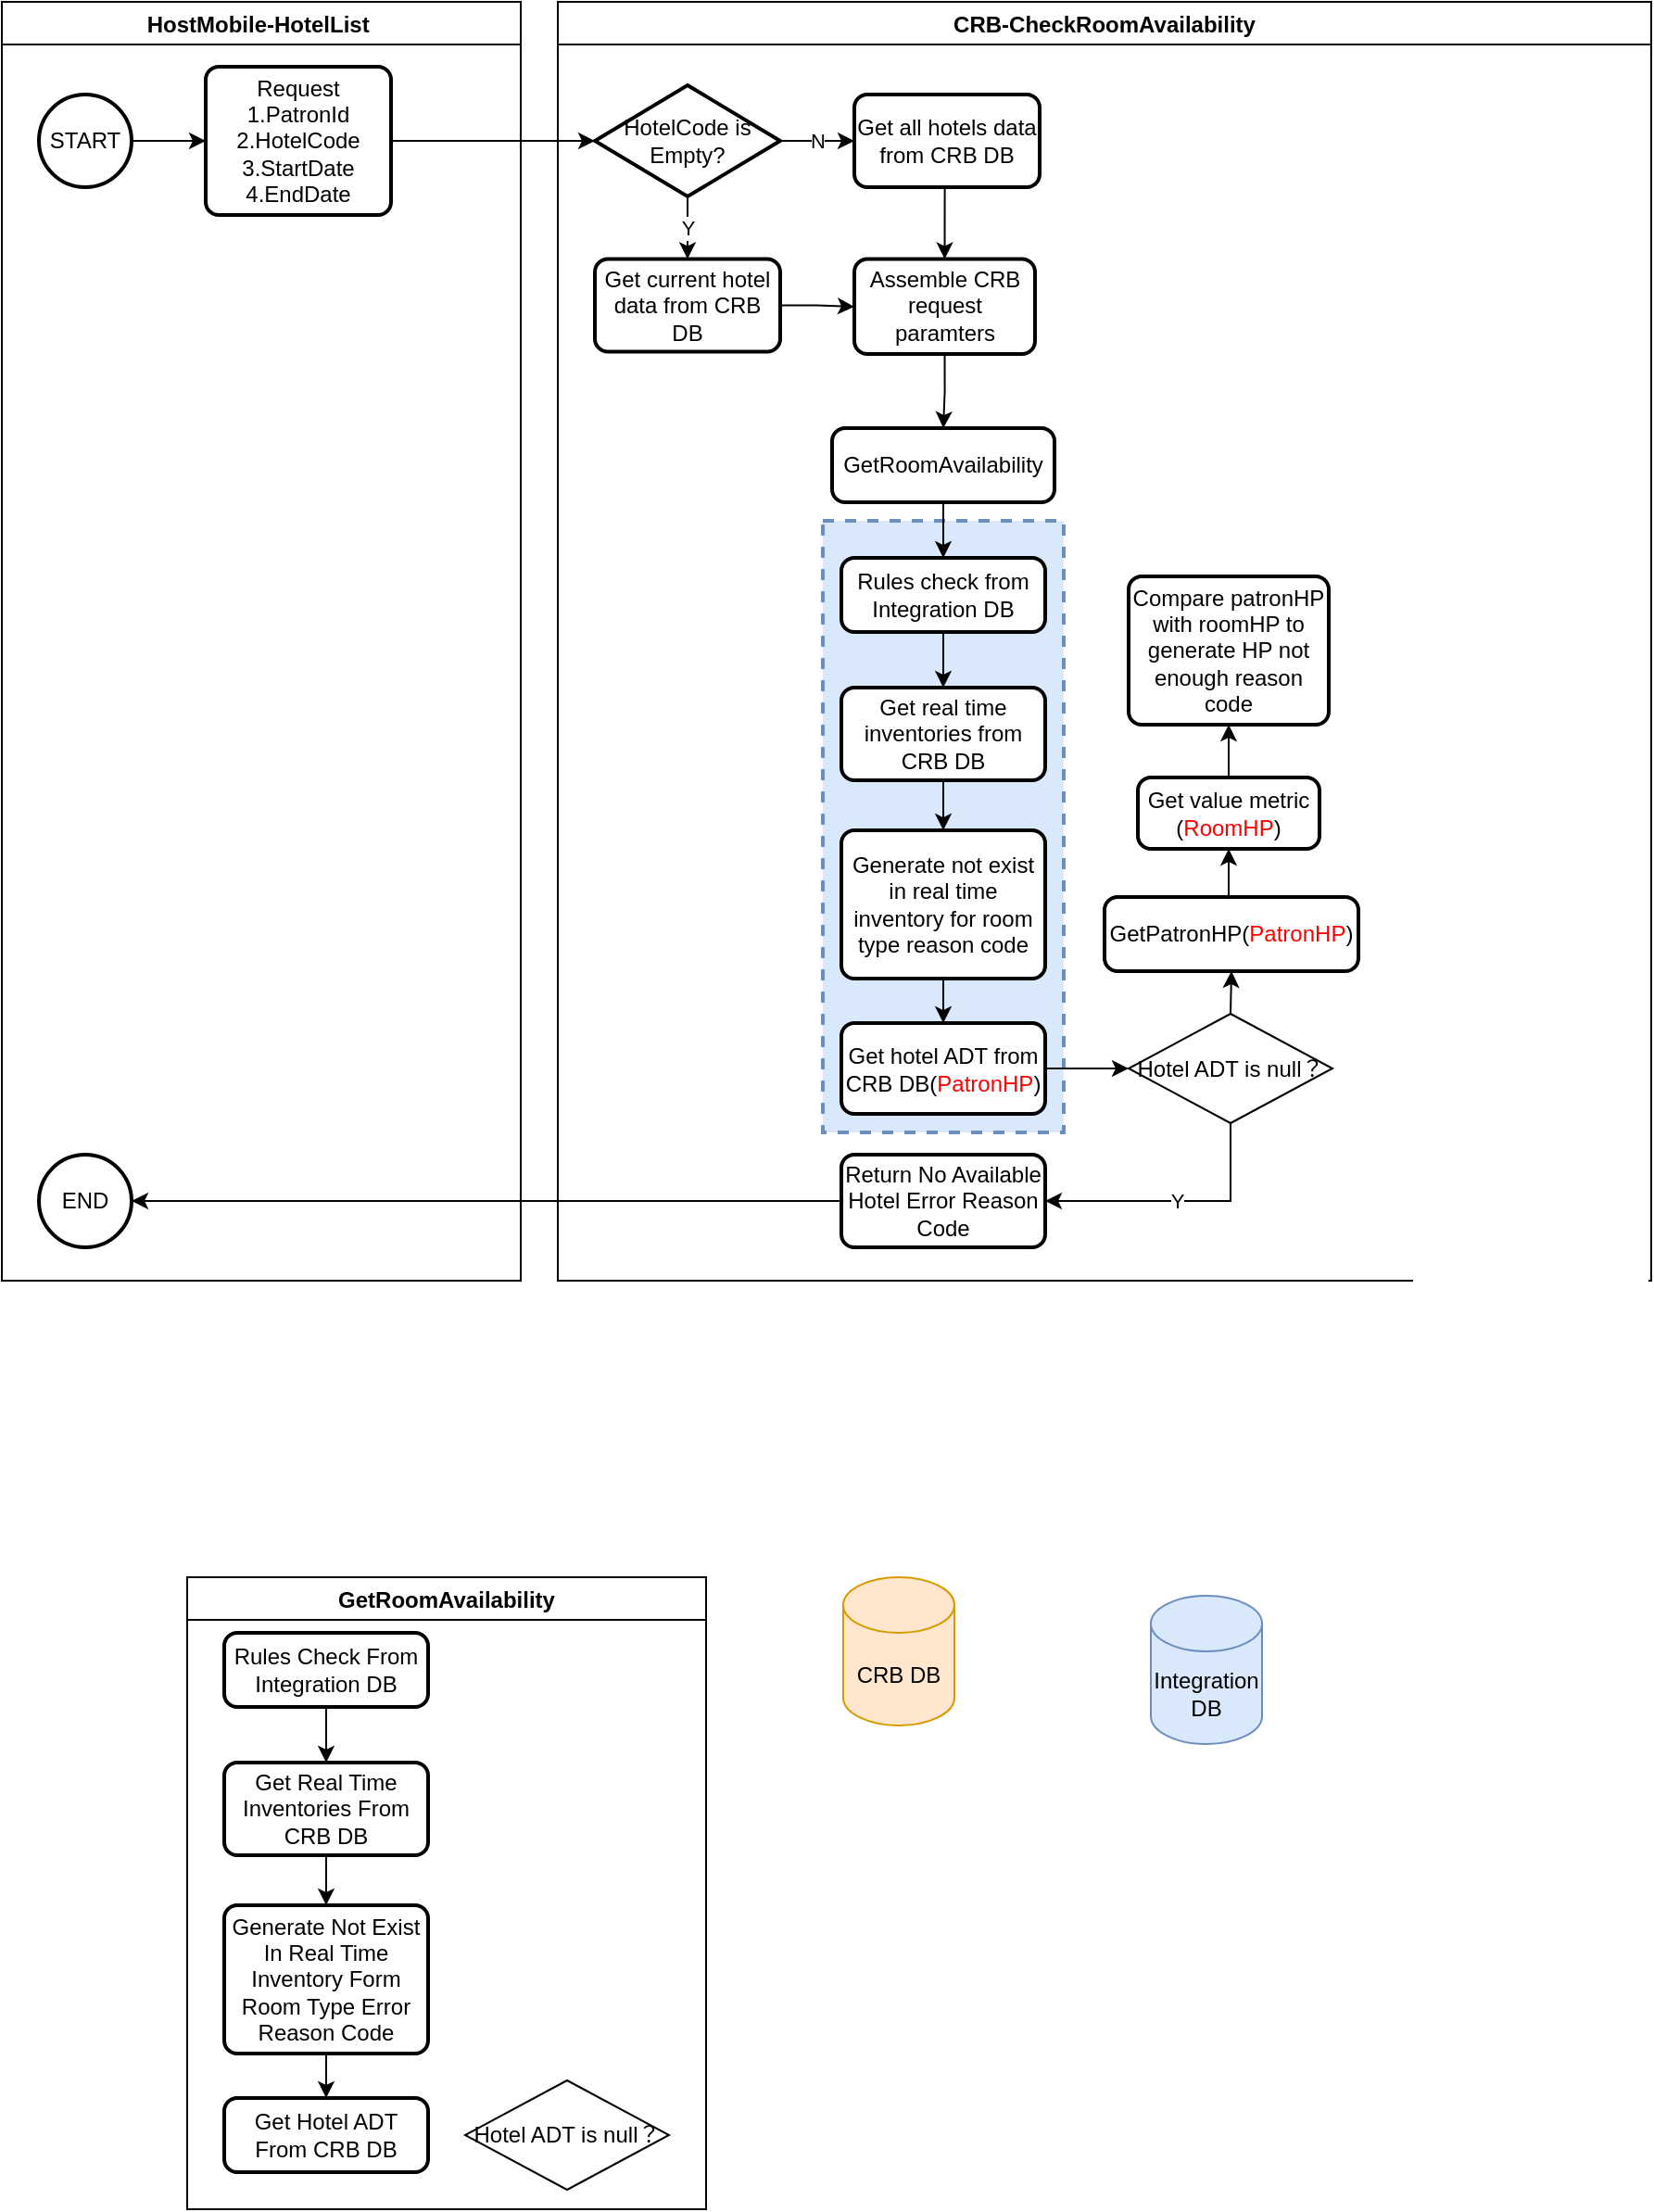 <mxfile version="20.4.1" type="github">
  <diagram id="C5RBs43oDa-KdzZeNtuy" name="Page-1">
    <mxGraphModel dx="1695" dy="426" grid="1" gridSize="10" guides="1" tooltips="1" connect="1" arrows="1" fold="1" page="1" pageScale="1" pageWidth="827" pageHeight="1169" math="0" shadow="0">
      <root>
        <mxCell id="WIyWlLk6GJQsqaUBKTNV-0" />
        <mxCell id="WIyWlLk6GJQsqaUBKTNV-1" parent="WIyWlLk6GJQsqaUBKTNV-0" />
        <mxCell id="t5AfuCf_rbfrLG7oyLbx-0" value="HostMobile-HotelList " style="swimlane;startSize=23;" vertex="1" parent="WIyWlLk6GJQsqaUBKTNV-1">
          <mxGeometry x="-100" y="100" width="280" height="690" as="geometry" />
        </mxCell>
        <mxCell id="t5AfuCf_rbfrLG7oyLbx-8" style="edgeStyle=orthogonalEdgeStyle;rounded=0;orthogonalLoop=1;jettySize=auto;html=1;exitX=1;exitY=0.5;exitDx=0;exitDy=0;exitPerimeter=0;entryX=0;entryY=0.5;entryDx=0;entryDy=0;" edge="1" parent="t5AfuCf_rbfrLG7oyLbx-0" source="t5AfuCf_rbfrLG7oyLbx-6" target="t5AfuCf_rbfrLG7oyLbx-7">
          <mxGeometry relative="1" as="geometry" />
        </mxCell>
        <mxCell id="t5AfuCf_rbfrLG7oyLbx-6" value="START" style="strokeWidth=2;html=1;shape=mxgraph.flowchart.start_2;whiteSpace=wrap;" vertex="1" parent="t5AfuCf_rbfrLG7oyLbx-0">
          <mxGeometry x="20" y="50" width="50" height="50" as="geometry" />
        </mxCell>
        <mxCell id="t5AfuCf_rbfrLG7oyLbx-7" value="Request&lt;br&gt;1.PatronId&lt;br&gt;2.HotelCode&lt;br&gt;3.StartDate&lt;br&gt;4.EndDate" style="rounded=1;whiteSpace=wrap;html=1;absoluteArcSize=1;arcSize=14;strokeWidth=2;" vertex="1" parent="t5AfuCf_rbfrLG7oyLbx-0">
          <mxGeometry x="110" y="35" width="100" height="80" as="geometry" />
        </mxCell>
        <mxCell id="t5AfuCf_rbfrLG7oyLbx-60" value="END" style="strokeWidth=2;html=1;shape=mxgraph.flowchart.start_2;whiteSpace=wrap;" vertex="1" parent="t5AfuCf_rbfrLG7oyLbx-0">
          <mxGeometry x="20" y="622" width="50" height="50" as="geometry" />
        </mxCell>
        <mxCell id="t5AfuCf_rbfrLG7oyLbx-1" value="CRB-CheckRoomAvailability" style="swimlane;startSize=23;" vertex="1" parent="WIyWlLk6GJQsqaUBKTNV-1">
          <mxGeometry x="200" y="100" width="590" height="690" as="geometry" />
        </mxCell>
        <mxCell id="t5AfuCf_rbfrLG7oyLbx-65" value="" style="rounded=0;whiteSpace=wrap;html=1;fillColor=#dae8fc;strokeColor=#6c8ebf;strokeWidth=2;dashed=1;" vertex="1" parent="t5AfuCf_rbfrLG7oyLbx-1">
          <mxGeometry x="143" y="280" width="130" height="330" as="geometry" />
        </mxCell>
        <mxCell id="t5AfuCf_rbfrLG7oyLbx-13" value="Y" style="edgeStyle=orthogonalEdgeStyle;rounded=0;orthogonalLoop=1;jettySize=auto;html=1;exitX=0.5;exitY=1;exitDx=0;exitDy=0;exitPerimeter=0;entryX=0.5;entryY=0;entryDx=0;entryDy=0;" edge="1" parent="t5AfuCf_rbfrLG7oyLbx-1" source="t5AfuCf_rbfrLG7oyLbx-9" target="t5AfuCf_rbfrLG7oyLbx-12">
          <mxGeometry relative="1" as="geometry" />
        </mxCell>
        <mxCell id="t5AfuCf_rbfrLG7oyLbx-15" value="N" style="edgeStyle=orthogonalEdgeStyle;rounded=0;orthogonalLoop=1;jettySize=auto;html=1;exitX=1;exitY=0.5;exitDx=0;exitDy=0;exitPerimeter=0;" edge="1" parent="t5AfuCf_rbfrLG7oyLbx-1" source="t5AfuCf_rbfrLG7oyLbx-9" target="t5AfuCf_rbfrLG7oyLbx-14">
          <mxGeometry relative="1" as="geometry">
            <Array as="points">
              <mxPoint x="160" y="75" />
              <mxPoint x="160" y="75" />
            </Array>
          </mxGeometry>
        </mxCell>
        <mxCell id="t5AfuCf_rbfrLG7oyLbx-9" value="HotelCode is Empty?" style="strokeWidth=2;html=1;shape=mxgraph.flowchart.decision;whiteSpace=wrap;" vertex="1" parent="t5AfuCf_rbfrLG7oyLbx-1">
          <mxGeometry x="20" y="45" width="100" height="60" as="geometry" />
        </mxCell>
        <mxCell id="t5AfuCf_rbfrLG7oyLbx-17" style="edgeStyle=orthogonalEdgeStyle;rounded=0;orthogonalLoop=1;jettySize=auto;html=1;exitX=1;exitY=0.5;exitDx=0;exitDy=0;" edge="1" parent="t5AfuCf_rbfrLG7oyLbx-1" source="t5AfuCf_rbfrLG7oyLbx-12" target="t5AfuCf_rbfrLG7oyLbx-16">
          <mxGeometry relative="1" as="geometry" />
        </mxCell>
        <mxCell id="t5AfuCf_rbfrLG7oyLbx-12" value="Get current hotel data from CRB DB" style="rounded=1;whiteSpace=wrap;html=1;absoluteArcSize=1;arcSize=14;strokeWidth=2;" vertex="1" parent="t5AfuCf_rbfrLG7oyLbx-1">
          <mxGeometry x="20" y="138.75" width="100" height="50" as="geometry" />
        </mxCell>
        <mxCell id="t5AfuCf_rbfrLG7oyLbx-18" style="edgeStyle=orthogonalEdgeStyle;rounded=0;orthogonalLoop=1;jettySize=auto;html=1;exitX=0.5;exitY=1;exitDx=0;exitDy=0;entryX=0.5;entryY=0;entryDx=0;entryDy=0;" edge="1" parent="t5AfuCf_rbfrLG7oyLbx-1" source="t5AfuCf_rbfrLG7oyLbx-14" target="t5AfuCf_rbfrLG7oyLbx-16">
          <mxGeometry relative="1" as="geometry" />
        </mxCell>
        <mxCell id="t5AfuCf_rbfrLG7oyLbx-14" value="Get all hotels data from CRB DB" style="rounded=1;whiteSpace=wrap;html=1;absoluteArcSize=1;arcSize=14;strokeWidth=2;" vertex="1" parent="t5AfuCf_rbfrLG7oyLbx-1">
          <mxGeometry x="160" y="50" width="100" height="50" as="geometry" />
        </mxCell>
        <mxCell id="t5AfuCf_rbfrLG7oyLbx-23" style="edgeStyle=orthogonalEdgeStyle;rounded=0;orthogonalLoop=1;jettySize=auto;html=1;exitX=0.5;exitY=1;exitDx=0;exitDy=0;" edge="1" parent="t5AfuCf_rbfrLG7oyLbx-1" source="t5AfuCf_rbfrLG7oyLbx-16" target="t5AfuCf_rbfrLG7oyLbx-19">
          <mxGeometry relative="1" as="geometry" />
        </mxCell>
        <mxCell id="t5AfuCf_rbfrLG7oyLbx-16" value="Assemble CRB request paramters" style="rounded=1;whiteSpace=wrap;html=1;absoluteArcSize=1;arcSize=14;strokeWidth=2;" vertex="1" parent="t5AfuCf_rbfrLG7oyLbx-1">
          <mxGeometry x="160" y="138.75" width="97.5" height="51.25" as="geometry" />
        </mxCell>
        <mxCell id="t5AfuCf_rbfrLG7oyLbx-57" style="edgeStyle=orthogonalEdgeStyle;rounded=0;orthogonalLoop=1;jettySize=auto;html=1;exitX=0.5;exitY=1;exitDx=0;exitDy=0;entryX=0.5;entryY=0;entryDx=0;entryDy=0;" edge="1" parent="t5AfuCf_rbfrLG7oyLbx-1" source="t5AfuCf_rbfrLG7oyLbx-19" target="t5AfuCf_rbfrLG7oyLbx-51">
          <mxGeometry relative="1" as="geometry" />
        </mxCell>
        <mxCell id="t5AfuCf_rbfrLG7oyLbx-19" value="GetRoomAvailability" style="rounded=1;whiteSpace=wrap;html=1;absoluteArcSize=1;arcSize=14;strokeWidth=2;" vertex="1" parent="t5AfuCf_rbfrLG7oyLbx-1">
          <mxGeometry x="148" y="230" width="120" height="40" as="geometry" />
        </mxCell>
        <mxCell id="t5AfuCf_rbfrLG7oyLbx-51" value="Rules check from Integration DB" style="rounded=1;whiteSpace=wrap;html=1;absoluteArcSize=1;arcSize=14;strokeWidth=2;" vertex="1" parent="t5AfuCf_rbfrLG7oyLbx-1">
          <mxGeometry x="153" y="300" width="110" height="40" as="geometry" />
        </mxCell>
        <mxCell id="t5AfuCf_rbfrLG7oyLbx-53" value="Get real time inventories from CRB DB" style="rounded=1;whiteSpace=wrap;html=1;absoluteArcSize=1;arcSize=14;strokeWidth=2;" vertex="1" parent="t5AfuCf_rbfrLG7oyLbx-1">
          <mxGeometry x="153" y="370" width="110" height="50" as="geometry" />
        </mxCell>
        <mxCell id="t5AfuCf_rbfrLG7oyLbx-50" style="edgeStyle=orthogonalEdgeStyle;rounded=0;orthogonalLoop=1;jettySize=auto;html=1;exitX=0.5;exitY=1;exitDx=0;exitDy=0;" edge="1" parent="t5AfuCf_rbfrLG7oyLbx-1" source="t5AfuCf_rbfrLG7oyLbx-51" target="t5AfuCf_rbfrLG7oyLbx-53">
          <mxGeometry relative="1" as="geometry" />
        </mxCell>
        <mxCell id="t5AfuCf_rbfrLG7oyLbx-59" style="edgeStyle=orthogonalEdgeStyle;rounded=0;orthogonalLoop=1;jettySize=auto;html=1;exitX=1;exitY=0.5;exitDx=0;exitDy=0;" edge="1" parent="t5AfuCf_rbfrLG7oyLbx-1" source="t5AfuCf_rbfrLG7oyLbx-54" target="t5AfuCf_rbfrLG7oyLbx-58">
          <mxGeometry relative="1" as="geometry" />
        </mxCell>
        <mxCell id="t5AfuCf_rbfrLG7oyLbx-54" value="Get hotel ADT from CRB DB(&lt;font color=&quot;#ff0000&quot;&gt;PatronHP&lt;/font&gt;)" style="rounded=1;whiteSpace=wrap;html=1;absoluteArcSize=1;arcSize=14;strokeWidth=2;" vertex="1" parent="t5AfuCf_rbfrLG7oyLbx-1">
          <mxGeometry x="153" y="551" width="110" height="49" as="geometry" />
        </mxCell>
        <mxCell id="t5AfuCf_rbfrLG7oyLbx-55" style="edgeStyle=orthogonalEdgeStyle;rounded=0;orthogonalLoop=1;jettySize=auto;html=1;exitX=0.5;exitY=1;exitDx=0;exitDy=0;" edge="1" parent="t5AfuCf_rbfrLG7oyLbx-1" source="t5AfuCf_rbfrLG7oyLbx-56" target="t5AfuCf_rbfrLG7oyLbx-54">
          <mxGeometry relative="1" as="geometry" />
        </mxCell>
        <mxCell id="t5AfuCf_rbfrLG7oyLbx-56" value="Generate not exist in real time inventory for room type reason code" style="rounded=1;whiteSpace=wrap;html=1;absoluteArcSize=1;arcSize=14;strokeWidth=2;" vertex="1" parent="t5AfuCf_rbfrLG7oyLbx-1">
          <mxGeometry x="153" y="447" width="110" height="80" as="geometry" />
        </mxCell>
        <mxCell id="t5AfuCf_rbfrLG7oyLbx-52" style="edgeStyle=orthogonalEdgeStyle;rounded=0;orthogonalLoop=1;jettySize=auto;html=1;exitX=0.5;exitY=1;exitDx=0;exitDy=0;" edge="1" parent="t5AfuCf_rbfrLG7oyLbx-1" source="t5AfuCf_rbfrLG7oyLbx-53" target="t5AfuCf_rbfrLG7oyLbx-56">
          <mxGeometry relative="1" as="geometry" />
        </mxCell>
        <mxCell id="t5AfuCf_rbfrLG7oyLbx-69" value="&lt;font color=&quot;#000000&quot;&gt;Y&lt;/font&gt;" style="edgeStyle=orthogonalEdgeStyle;rounded=0;orthogonalLoop=1;jettySize=auto;html=1;exitX=0.5;exitY=1;exitDx=0;exitDy=0;entryX=1;entryY=0.5;entryDx=0;entryDy=0;fontColor=#FF0000;" edge="1" parent="t5AfuCf_rbfrLG7oyLbx-1" source="t5AfuCf_rbfrLG7oyLbx-58" target="t5AfuCf_rbfrLG7oyLbx-61">
          <mxGeometry relative="1" as="geometry" />
        </mxCell>
        <mxCell id="t5AfuCf_rbfrLG7oyLbx-58" value="Hotel ADT is null？" style="rhombus;whiteSpace=wrap;html=1;" vertex="1" parent="t5AfuCf_rbfrLG7oyLbx-1">
          <mxGeometry x="308" y="546" width="110" height="59" as="geometry" />
        </mxCell>
        <mxCell id="t5AfuCf_rbfrLG7oyLbx-61" value="Return No Available Hotel Error Reason Code" style="rounded=1;whiteSpace=wrap;html=1;absoluteArcSize=1;arcSize=14;strokeWidth=2;" vertex="1" parent="t5AfuCf_rbfrLG7oyLbx-1">
          <mxGeometry x="153" y="622" width="110" height="50" as="geometry" />
        </mxCell>
        <mxCell id="t5AfuCf_rbfrLG7oyLbx-66" style="edgeStyle=orthogonalEdgeStyle;rounded=0;orthogonalLoop=1;jettySize=auto;html=1;exitX=0.5;exitY=1;exitDx=0;exitDy=0;" edge="1" parent="t5AfuCf_rbfrLG7oyLbx-1" source="t5AfuCf_rbfrLG7oyLbx-54" target="t5AfuCf_rbfrLG7oyLbx-54">
          <mxGeometry relative="1" as="geometry" />
        </mxCell>
        <mxCell id="t5AfuCf_rbfrLG7oyLbx-71" style="edgeStyle=orthogonalEdgeStyle;rounded=0;orthogonalLoop=1;jettySize=auto;html=1;exitX=0.5;exitY=0;exitDx=0;exitDy=0;entryX=0.5;entryY=1;entryDx=0;entryDy=0;fontColor=#000000;" edge="1" parent="t5AfuCf_rbfrLG7oyLbx-1" source="t5AfuCf_rbfrLG7oyLbx-67" target="t5AfuCf_rbfrLG7oyLbx-68">
          <mxGeometry relative="1" as="geometry" />
        </mxCell>
        <mxCell id="t5AfuCf_rbfrLG7oyLbx-67" value="&lt;font color=&quot;#000000&quot;&gt;Get value metric (&lt;/font&gt;RoomHP&lt;font color=&quot;#000000&quot;&gt;)&lt;/font&gt;" style="rounded=1;whiteSpace=wrap;html=1;absoluteArcSize=1;arcSize=14;strokeWidth=2;fontColor=#FF0000;" vertex="1" parent="t5AfuCf_rbfrLG7oyLbx-1">
          <mxGeometry x="313" y="418.5" width="98" height="38.5" as="geometry" />
        </mxCell>
        <mxCell id="t5AfuCf_rbfrLG7oyLbx-68" value="&lt;font color=&quot;#000000&quot;&gt;Compare patronHP with roomHP to generate HP not enough reason code&lt;/font&gt;" style="rounded=1;whiteSpace=wrap;html=1;absoluteArcSize=1;arcSize=14;strokeWidth=2;fontColor=#FF0000;" vertex="1" parent="t5AfuCf_rbfrLG7oyLbx-1">
          <mxGeometry x="308" y="310" width="108" height="80" as="geometry" />
        </mxCell>
        <mxCell id="t5AfuCf_rbfrLG7oyLbx-3" value="Integration DB" style="shape=cylinder3;whiteSpace=wrap;html=1;boundedLbl=1;backgroundOutline=1;size=15;fillColor=#dae8fc;strokeColor=#6c8ebf;" vertex="1" parent="WIyWlLk6GJQsqaUBKTNV-1">
          <mxGeometry x="520" y="960" width="60" height="80" as="geometry" />
        </mxCell>
        <mxCell id="t5AfuCf_rbfrLG7oyLbx-11" style="edgeStyle=orthogonalEdgeStyle;rounded=0;orthogonalLoop=1;jettySize=auto;html=1;exitX=1;exitY=0.5;exitDx=0;exitDy=0;entryX=0;entryY=0.5;entryDx=0;entryDy=0;entryPerimeter=0;" edge="1" parent="WIyWlLk6GJQsqaUBKTNV-1" source="t5AfuCf_rbfrLG7oyLbx-7" target="t5AfuCf_rbfrLG7oyLbx-9">
          <mxGeometry relative="1" as="geometry" />
        </mxCell>
        <mxCell id="t5AfuCf_rbfrLG7oyLbx-2" value="CRB DB" style="shape=cylinder3;whiteSpace=wrap;html=1;boundedLbl=1;backgroundOutline=1;size=15;fillColor=#ffe6cc;strokeColor=#d79b00;" vertex="1" parent="WIyWlLk6GJQsqaUBKTNV-1">
          <mxGeometry x="354" y="950" width="60" height="80" as="geometry" />
        </mxCell>
        <mxCell id="t5AfuCf_rbfrLG7oyLbx-37" value="GetRoomAvailability" style="swimlane;" vertex="1" parent="WIyWlLk6GJQsqaUBKTNV-1">
          <mxGeometry y="950" width="280" height="341" as="geometry" />
        </mxCell>
        <mxCell id="t5AfuCf_rbfrLG7oyLbx-39" style="edgeStyle=orthogonalEdgeStyle;rounded=0;orthogonalLoop=1;jettySize=auto;html=1;exitX=0.5;exitY=1;exitDx=0;exitDy=0;" edge="1" parent="t5AfuCf_rbfrLG7oyLbx-37" source="t5AfuCf_rbfrLG7oyLbx-35" target="t5AfuCf_rbfrLG7oyLbx-36">
          <mxGeometry relative="1" as="geometry" />
        </mxCell>
        <mxCell id="t5AfuCf_rbfrLG7oyLbx-35" value="Rules Check From Integration DB" style="rounded=1;whiteSpace=wrap;html=1;absoluteArcSize=1;arcSize=14;strokeWidth=2;" vertex="1" parent="t5AfuCf_rbfrLG7oyLbx-37">
          <mxGeometry x="20" y="30" width="110" height="40" as="geometry" />
        </mxCell>
        <mxCell id="t5AfuCf_rbfrLG7oyLbx-43" style="edgeStyle=orthogonalEdgeStyle;rounded=0;orthogonalLoop=1;jettySize=auto;html=1;exitX=0.5;exitY=1;exitDx=0;exitDy=0;" edge="1" parent="t5AfuCf_rbfrLG7oyLbx-37" source="t5AfuCf_rbfrLG7oyLbx-36" target="t5AfuCf_rbfrLG7oyLbx-42">
          <mxGeometry relative="1" as="geometry" />
        </mxCell>
        <mxCell id="t5AfuCf_rbfrLG7oyLbx-36" value="Get Real Time Inventories From CRB DB" style="rounded=1;whiteSpace=wrap;html=1;absoluteArcSize=1;arcSize=14;strokeWidth=2;" vertex="1" parent="t5AfuCf_rbfrLG7oyLbx-37">
          <mxGeometry x="20" y="100" width="110" height="50" as="geometry" />
        </mxCell>
        <mxCell id="t5AfuCf_rbfrLG7oyLbx-41" value="Get Hotel ADT From CRB DB" style="rounded=1;whiteSpace=wrap;html=1;absoluteArcSize=1;arcSize=14;strokeWidth=2;" vertex="1" parent="t5AfuCf_rbfrLG7oyLbx-37">
          <mxGeometry x="20" y="281" width="110" height="40" as="geometry" />
        </mxCell>
        <mxCell id="t5AfuCf_rbfrLG7oyLbx-44" style="edgeStyle=orthogonalEdgeStyle;rounded=0;orthogonalLoop=1;jettySize=auto;html=1;exitX=0.5;exitY=1;exitDx=0;exitDy=0;" edge="1" parent="t5AfuCf_rbfrLG7oyLbx-37" source="t5AfuCf_rbfrLG7oyLbx-42" target="t5AfuCf_rbfrLG7oyLbx-41">
          <mxGeometry relative="1" as="geometry" />
        </mxCell>
        <mxCell id="t5AfuCf_rbfrLG7oyLbx-42" value="Generate Not Exist In Real Time Inventory Form Room Type Error Reason Code" style="rounded=1;whiteSpace=wrap;html=1;absoluteArcSize=1;arcSize=14;strokeWidth=2;" vertex="1" parent="t5AfuCf_rbfrLG7oyLbx-37">
          <mxGeometry x="20" y="177" width="110" height="80" as="geometry" />
        </mxCell>
        <mxCell id="t5AfuCf_rbfrLG7oyLbx-45" value="Hotel ADT is null？" style="rhombus;whiteSpace=wrap;html=1;" vertex="1" parent="t5AfuCf_rbfrLG7oyLbx-37">
          <mxGeometry x="150" y="271.5" width="110" height="59" as="geometry" />
        </mxCell>
        <mxCell id="t5AfuCf_rbfrLG7oyLbx-63" style="edgeStyle=orthogonalEdgeStyle;rounded=0;orthogonalLoop=1;jettySize=auto;html=1;exitX=0;exitY=0.5;exitDx=0;exitDy=0;entryX=1;entryY=0.5;entryDx=0;entryDy=0;entryPerimeter=0;" edge="1" parent="WIyWlLk6GJQsqaUBKTNV-1" source="t5AfuCf_rbfrLG7oyLbx-61" target="t5AfuCf_rbfrLG7oyLbx-60">
          <mxGeometry relative="1" as="geometry">
            <mxPoint x="-10" y="735.471" as="targetPoint" />
          </mxGeometry>
        </mxCell>
        <mxCell id="t5AfuCf_rbfrLG7oyLbx-76" style="edgeStyle=orthogonalEdgeStyle;rounded=0;orthogonalLoop=1;jettySize=auto;html=1;exitX=0.5;exitY=0;exitDx=0;exitDy=0;entryX=0.5;entryY=1;entryDx=0;entryDy=0;fontColor=#FF0000;" edge="1" parent="WIyWlLk6GJQsqaUBKTNV-1" source="t5AfuCf_rbfrLG7oyLbx-20" target="t5AfuCf_rbfrLG7oyLbx-67">
          <mxGeometry relative="1" as="geometry" />
        </mxCell>
        <mxCell id="t5AfuCf_rbfrLG7oyLbx-20" value="GetPatronHP(&lt;font color=&quot;#ff0000&quot;&gt;PatronHP&lt;/font&gt;)" style="rounded=1;whiteSpace=wrap;html=1;absoluteArcSize=1;arcSize=14;strokeWidth=2;" vertex="1" parent="WIyWlLk6GJQsqaUBKTNV-1">
          <mxGeometry x="495" y="583" width="137" height="40" as="geometry" />
        </mxCell>
        <mxCell id="t5AfuCf_rbfrLG7oyLbx-74" style="edgeStyle=orthogonalEdgeStyle;rounded=0;orthogonalLoop=1;jettySize=auto;html=1;exitX=0.5;exitY=0;exitDx=0;exitDy=0;entryX=0.5;entryY=1;entryDx=0;entryDy=0;fontColor=#000000;" edge="1" parent="WIyWlLk6GJQsqaUBKTNV-1" source="t5AfuCf_rbfrLG7oyLbx-58" target="t5AfuCf_rbfrLG7oyLbx-20">
          <mxGeometry relative="1" as="geometry" />
        </mxCell>
      </root>
    </mxGraphModel>
  </diagram>
</mxfile>
